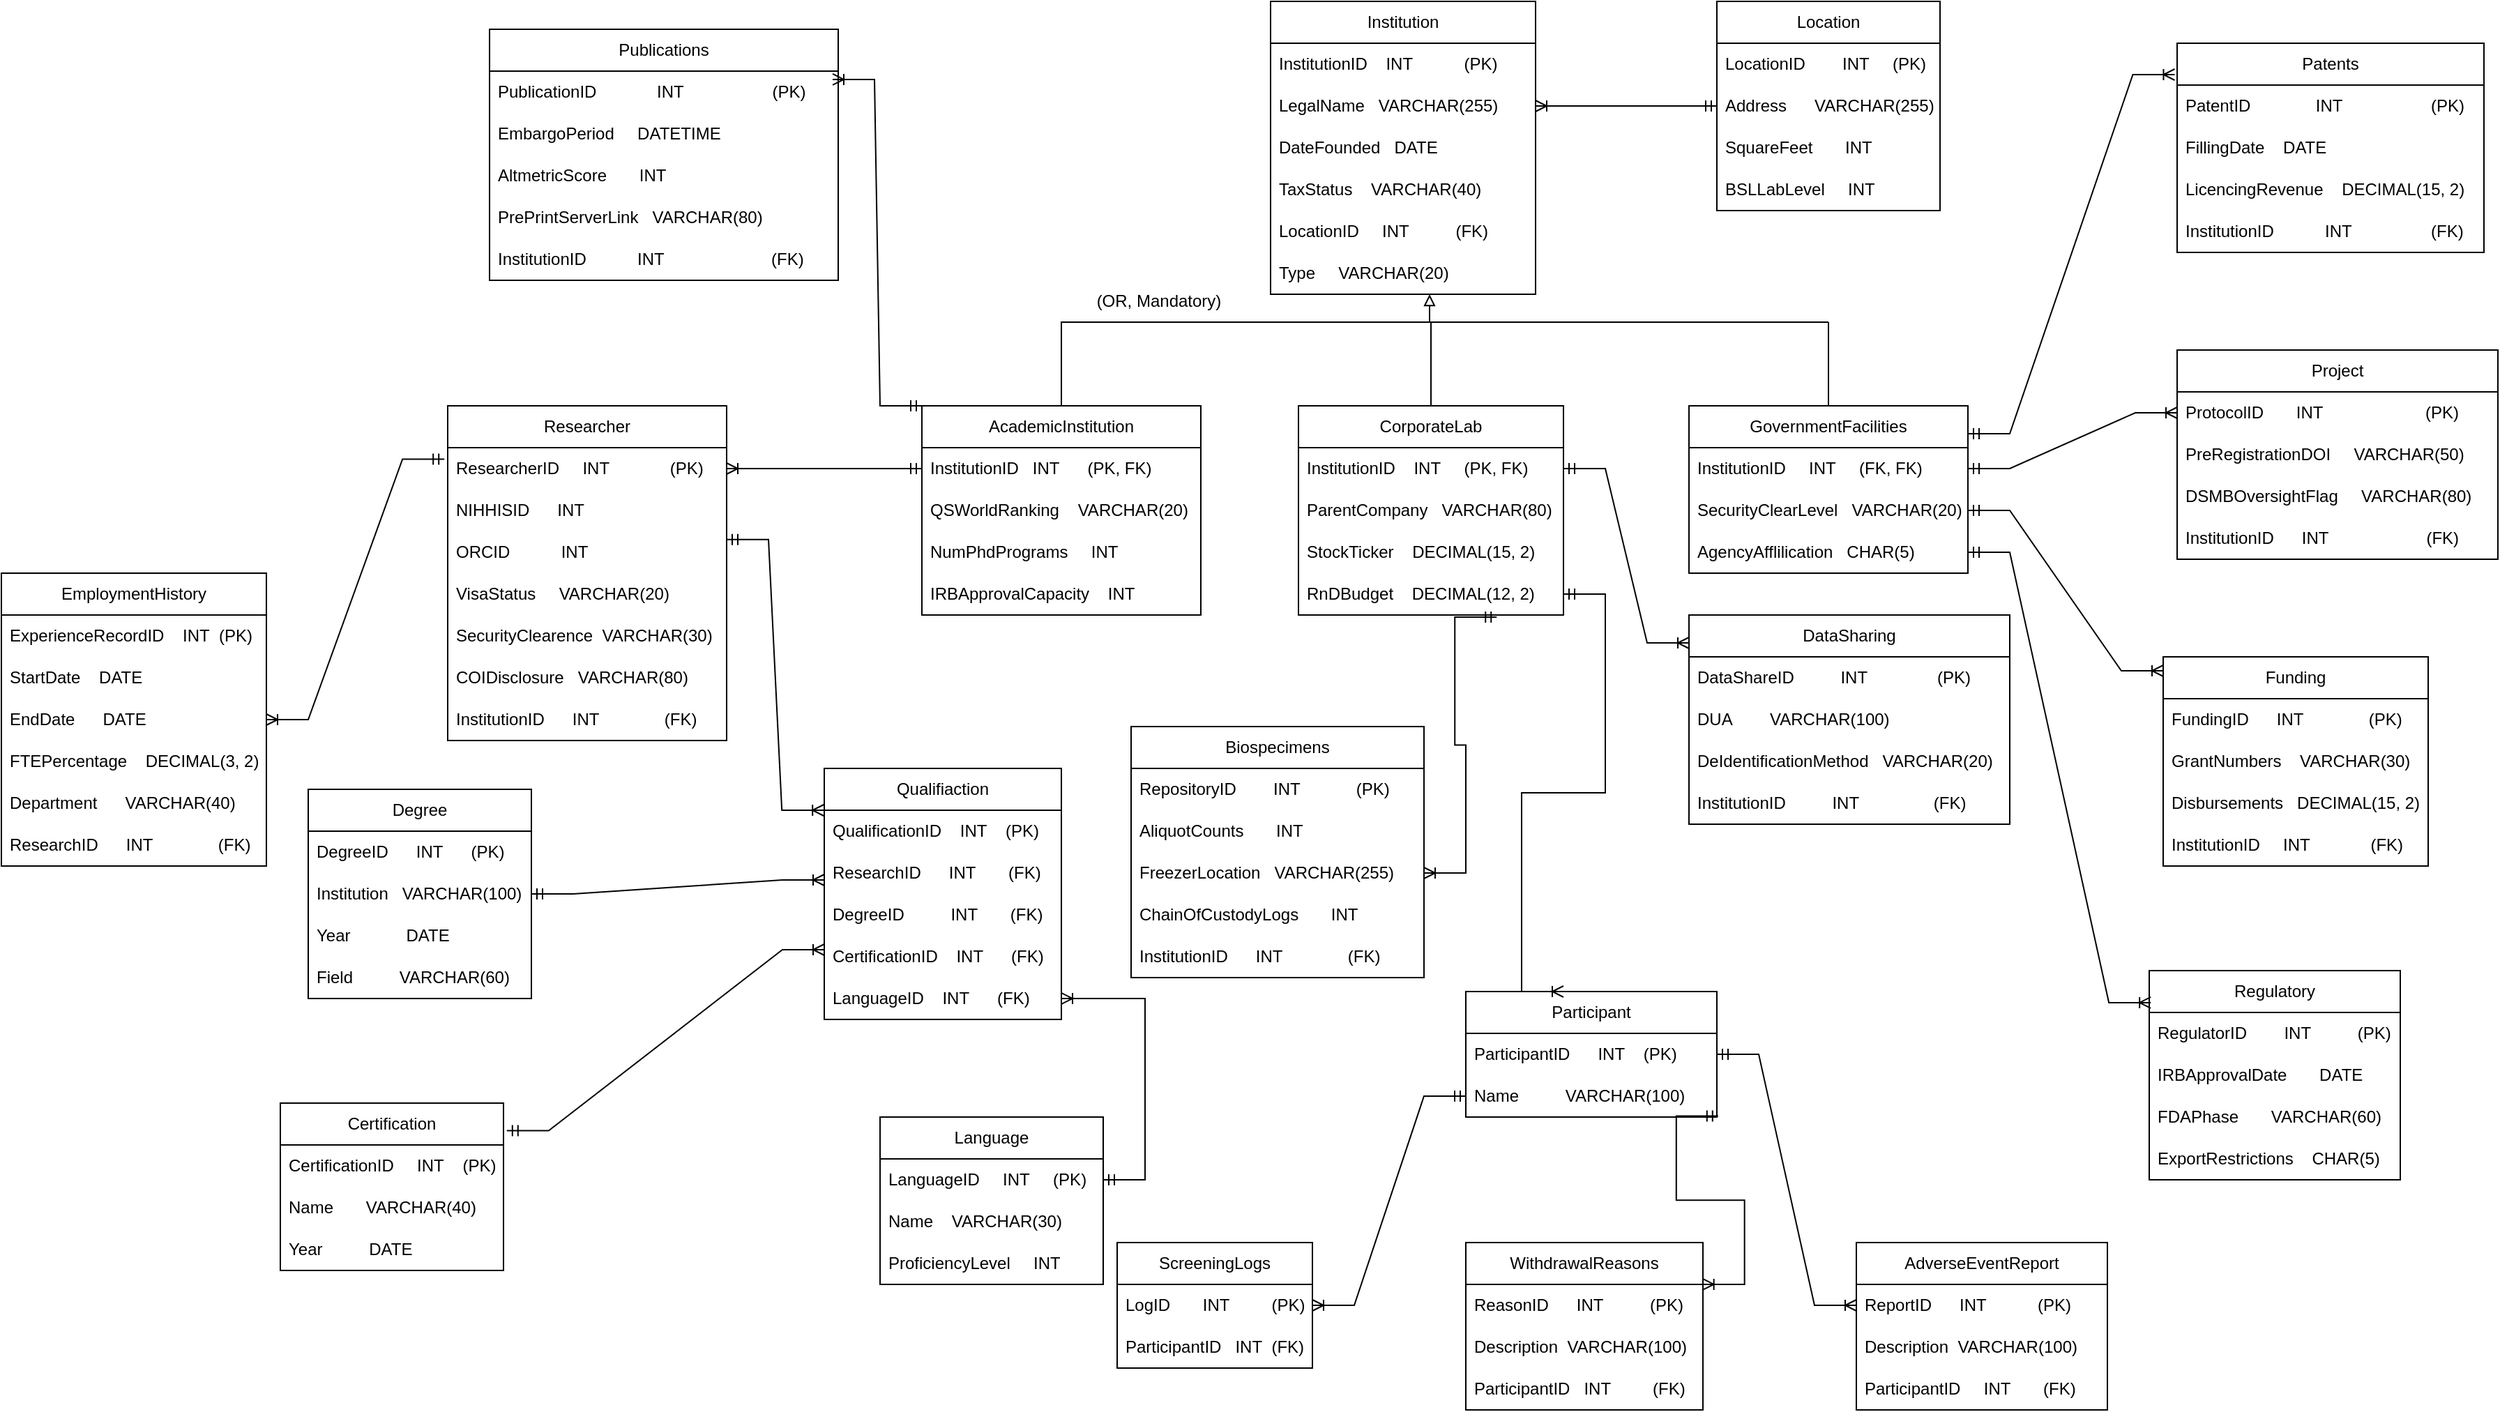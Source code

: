 <mxfile version="27.1.1">
  <diagram name="Page-1" id="7xl27Nad9fIrGrgWLKUk">
    <mxGraphModel dx="1877" dy="594" grid="1" gridSize="10" guides="1" tooltips="1" connect="1" arrows="1" fold="1" page="1" pageScale="1" pageWidth="827" pageHeight="1169" math="0" shadow="0">
      <root>
        <mxCell id="0" />
        <mxCell id="1" parent="0" />
        <mxCell id="OEnr5w2i3k33_0JYLc7J-1" value="Institution" style="swimlane;fontStyle=0;childLayout=stackLayout;horizontal=1;startSize=30;horizontalStack=0;resizeParent=1;resizeParentMax=0;resizeLast=0;collapsible=1;marginBottom=0;whiteSpace=wrap;html=1;" vertex="1" parent="1">
          <mxGeometry x="260" width="190" height="210" as="geometry" />
        </mxCell>
        <mxCell id="OEnr5w2i3k33_0JYLc7J-2" value="InstitutionID&amp;nbsp; &amp;nbsp; INT&amp;nbsp; &amp;nbsp; &amp;nbsp; &amp;nbsp; &amp;nbsp; &amp;nbsp;(PK)" style="text;strokeColor=none;fillColor=none;align=left;verticalAlign=middle;spacingLeft=4;spacingRight=4;overflow=hidden;points=[[0,0.5],[1,0.5]];portConstraint=eastwest;rotatable=0;whiteSpace=wrap;html=1;" vertex="1" parent="OEnr5w2i3k33_0JYLc7J-1">
          <mxGeometry y="30" width="190" height="30" as="geometry" />
        </mxCell>
        <mxCell id="OEnr5w2i3k33_0JYLc7J-3" value="LegalName&amp;nbsp; &amp;nbsp;VARCHAR(255)" style="text;strokeColor=none;fillColor=none;align=left;verticalAlign=middle;spacingLeft=4;spacingRight=4;overflow=hidden;points=[[0,0.5],[1,0.5]];portConstraint=eastwest;rotatable=0;whiteSpace=wrap;html=1;" vertex="1" parent="OEnr5w2i3k33_0JYLc7J-1">
          <mxGeometry y="60" width="190" height="30" as="geometry" />
        </mxCell>
        <mxCell id="OEnr5w2i3k33_0JYLc7J-4" value="DateFounded&amp;nbsp; &amp;nbsp;DATE" style="text;strokeColor=none;fillColor=none;align=left;verticalAlign=middle;spacingLeft=4;spacingRight=4;overflow=hidden;points=[[0,0.5],[1,0.5]];portConstraint=eastwest;rotatable=0;whiteSpace=wrap;html=1;" vertex="1" parent="OEnr5w2i3k33_0JYLc7J-1">
          <mxGeometry y="90" width="190" height="30" as="geometry" />
        </mxCell>
        <mxCell id="OEnr5w2i3k33_0JYLc7J-5" value="TaxStatus&amp;nbsp; &amp;nbsp; VARCHAR(40)" style="text;strokeColor=none;fillColor=none;align=left;verticalAlign=middle;spacingLeft=4;spacingRight=4;overflow=hidden;points=[[0,0.5],[1,0.5]];portConstraint=eastwest;rotatable=0;whiteSpace=wrap;html=1;" vertex="1" parent="OEnr5w2i3k33_0JYLc7J-1">
          <mxGeometry y="120" width="190" height="30" as="geometry" />
        </mxCell>
        <mxCell id="OEnr5w2i3k33_0JYLc7J-31" value="LocationID&amp;nbsp; &amp;nbsp; &amp;nbsp;INT&amp;nbsp; &amp;nbsp; &amp;nbsp; &amp;nbsp; &amp;nbsp; (FK)" style="text;strokeColor=none;fillColor=none;align=left;verticalAlign=middle;spacingLeft=4;spacingRight=4;overflow=hidden;points=[[0,0.5],[1,0.5]];portConstraint=eastwest;rotatable=0;whiteSpace=wrap;html=1;" vertex="1" parent="OEnr5w2i3k33_0JYLc7J-1">
          <mxGeometry y="150" width="190" height="30" as="geometry" />
        </mxCell>
        <mxCell id="OEnr5w2i3k33_0JYLc7J-151" value="Type&amp;nbsp; &amp;nbsp; &amp;nbsp;VARCHAR(20)" style="text;strokeColor=none;fillColor=none;align=left;verticalAlign=middle;spacingLeft=4;spacingRight=4;overflow=hidden;points=[[0,0.5],[1,0.5]];portConstraint=eastwest;rotatable=0;whiteSpace=wrap;html=1;" vertex="1" parent="OEnr5w2i3k33_0JYLc7J-1">
          <mxGeometry y="180" width="190" height="30" as="geometry" />
        </mxCell>
        <mxCell id="OEnr5w2i3k33_0JYLc7J-6" value="AcademicInstitution" style="swimlane;fontStyle=0;childLayout=stackLayout;horizontal=1;startSize=30;horizontalStack=0;resizeParent=1;resizeParentMax=0;resizeLast=0;collapsible=1;marginBottom=0;whiteSpace=wrap;html=1;" vertex="1" parent="1">
          <mxGeometry x="10" y="290" width="200" height="150" as="geometry" />
        </mxCell>
        <mxCell id="OEnr5w2i3k33_0JYLc7J-7" value="InstitutionID&amp;nbsp; &amp;nbsp;INT&amp;nbsp; &amp;nbsp; &amp;nbsp; (PK, FK)" style="text;strokeColor=none;fillColor=none;align=left;verticalAlign=middle;spacingLeft=4;spacingRight=4;overflow=hidden;points=[[0,0.5],[1,0.5]];portConstraint=eastwest;rotatable=0;whiteSpace=wrap;html=1;" vertex="1" parent="OEnr5w2i3k33_0JYLc7J-6">
          <mxGeometry y="30" width="200" height="30" as="geometry" />
        </mxCell>
        <mxCell id="OEnr5w2i3k33_0JYLc7J-8" value="QSWorldRanking&amp;nbsp; &amp;nbsp; VARCHAR(20)" style="text;strokeColor=none;fillColor=none;align=left;verticalAlign=middle;spacingLeft=4;spacingRight=4;overflow=hidden;points=[[0,0.5],[1,0.5]];portConstraint=eastwest;rotatable=0;whiteSpace=wrap;html=1;" vertex="1" parent="OEnr5w2i3k33_0JYLc7J-6">
          <mxGeometry y="60" width="200" height="30" as="geometry" />
        </mxCell>
        <mxCell id="OEnr5w2i3k33_0JYLc7J-9" value="NumPhdPrograms&amp;nbsp; &amp;nbsp; &amp;nbsp;INT" style="text;strokeColor=none;fillColor=none;align=left;verticalAlign=middle;spacingLeft=4;spacingRight=4;overflow=hidden;points=[[0,0.5],[1,0.5]];portConstraint=eastwest;rotatable=0;whiteSpace=wrap;html=1;" vertex="1" parent="OEnr5w2i3k33_0JYLc7J-6">
          <mxGeometry y="90" width="200" height="30" as="geometry" />
        </mxCell>
        <mxCell id="OEnr5w2i3k33_0JYLc7J-10" value="IRBApprovalCapacity&amp;nbsp; &amp;nbsp; INT" style="text;strokeColor=none;fillColor=none;align=left;verticalAlign=middle;spacingLeft=4;spacingRight=4;overflow=hidden;points=[[0,0.5],[1,0.5]];portConstraint=eastwest;rotatable=0;whiteSpace=wrap;html=1;" vertex="1" parent="OEnr5w2i3k33_0JYLc7J-6">
          <mxGeometry y="120" width="200" height="30" as="geometry" />
        </mxCell>
        <mxCell id="OEnr5w2i3k33_0JYLc7J-12" value="CorporateLab" style="swimlane;fontStyle=0;childLayout=stackLayout;horizontal=1;startSize=30;horizontalStack=0;resizeParent=1;resizeParentMax=0;resizeLast=0;collapsible=1;marginBottom=0;whiteSpace=wrap;html=1;" vertex="1" parent="1">
          <mxGeometry x="280" y="290" width="190" height="150" as="geometry" />
        </mxCell>
        <mxCell id="OEnr5w2i3k33_0JYLc7J-13" value="InstitutionID&amp;nbsp; &amp;nbsp; INT&amp;nbsp; &amp;nbsp; &amp;nbsp;(PK, FK)" style="text;strokeColor=none;fillColor=none;align=left;verticalAlign=middle;spacingLeft=4;spacingRight=4;overflow=hidden;points=[[0,0.5],[1,0.5]];portConstraint=eastwest;rotatable=0;whiteSpace=wrap;html=1;" vertex="1" parent="OEnr5w2i3k33_0JYLc7J-12">
          <mxGeometry y="30" width="190" height="30" as="geometry" />
        </mxCell>
        <mxCell id="OEnr5w2i3k33_0JYLc7J-14" value="ParentCompany&amp;nbsp; &amp;nbsp;VARCHAR(80)" style="text;strokeColor=none;fillColor=none;align=left;verticalAlign=middle;spacingLeft=4;spacingRight=4;overflow=hidden;points=[[0,0.5],[1,0.5]];portConstraint=eastwest;rotatable=0;whiteSpace=wrap;html=1;" vertex="1" parent="OEnr5w2i3k33_0JYLc7J-12">
          <mxGeometry y="60" width="190" height="30" as="geometry" />
        </mxCell>
        <mxCell id="OEnr5w2i3k33_0JYLc7J-15" value="StockTicker&amp;nbsp; &amp;nbsp; DECIMAL(15, 2)" style="text;strokeColor=none;fillColor=none;align=left;verticalAlign=middle;spacingLeft=4;spacingRight=4;overflow=hidden;points=[[0,0.5],[1,0.5]];portConstraint=eastwest;rotatable=0;whiteSpace=wrap;html=1;" vertex="1" parent="OEnr5w2i3k33_0JYLc7J-12">
          <mxGeometry y="90" width="190" height="30" as="geometry" />
        </mxCell>
        <mxCell id="OEnr5w2i3k33_0JYLc7J-16" value="RnDBudget&amp;nbsp; &amp;nbsp; DECIMAL(12, 2)" style="text;strokeColor=none;fillColor=none;align=left;verticalAlign=middle;spacingLeft=4;spacingRight=4;overflow=hidden;points=[[0,0.5],[1,0.5]];portConstraint=eastwest;rotatable=0;whiteSpace=wrap;html=1;" vertex="1" parent="OEnr5w2i3k33_0JYLc7J-12">
          <mxGeometry y="120" width="190" height="30" as="geometry" />
        </mxCell>
        <mxCell id="OEnr5w2i3k33_0JYLc7J-17" value="GovernmentFacilities" style="swimlane;fontStyle=0;childLayout=stackLayout;horizontal=1;startSize=30;horizontalStack=0;resizeParent=1;resizeParentMax=0;resizeLast=0;collapsible=1;marginBottom=0;whiteSpace=wrap;html=1;" vertex="1" parent="1">
          <mxGeometry x="560" y="290" width="200" height="120" as="geometry" />
        </mxCell>
        <mxCell id="OEnr5w2i3k33_0JYLc7J-18" value="InstitutionID&amp;nbsp; &amp;nbsp; &amp;nbsp;INT&amp;nbsp; &amp;nbsp; &amp;nbsp;(FK, FK)" style="text;strokeColor=none;fillColor=none;align=left;verticalAlign=middle;spacingLeft=4;spacingRight=4;overflow=hidden;points=[[0,0.5],[1,0.5]];portConstraint=eastwest;rotatable=0;whiteSpace=wrap;html=1;" vertex="1" parent="OEnr5w2i3k33_0JYLc7J-17">
          <mxGeometry y="30" width="200" height="30" as="geometry" />
        </mxCell>
        <mxCell id="OEnr5w2i3k33_0JYLc7J-19" value="SecurityClearLevel&amp;nbsp; &amp;nbsp;VARCHAR(20)" style="text;strokeColor=none;fillColor=none;align=left;verticalAlign=middle;spacingLeft=4;spacingRight=4;overflow=hidden;points=[[0,0.5],[1,0.5]];portConstraint=eastwest;rotatable=0;whiteSpace=wrap;html=1;" vertex="1" parent="OEnr5w2i3k33_0JYLc7J-17">
          <mxGeometry y="60" width="200" height="30" as="geometry" />
        </mxCell>
        <mxCell id="OEnr5w2i3k33_0JYLc7J-20" value="AgencyAfflilication&amp;nbsp; &amp;nbsp;CHAR(5)" style="text;strokeColor=none;fillColor=none;align=left;verticalAlign=middle;spacingLeft=4;spacingRight=4;overflow=hidden;points=[[0,0.5],[1,0.5]];portConstraint=eastwest;rotatable=0;whiteSpace=wrap;html=1;" vertex="1" parent="OEnr5w2i3k33_0JYLc7J-17">
          <mxGeometry y="90" width="200" height="30" as="geometry" />
        </mxCell>
        <mxCell id="OEnr5w2i3k33_0JYLc7J-21" value="" style="endArrow=none;html=1;rounded=0;" edge="1" parent="1">
          <mxGeometry width="50" height="50" relative="1" as="geometry">
            <mxPoint x="110" y="230" as="sourcePoint" />
            <mxPoint x="660" y="230" as="targetPoint" />
          </mxGeometry>
        </mxCell>
        <mxCell id="OEnr5w2i3k33_0JYLc7J-22" value="" style="endArrow=none;html=1;rounded=0;entryX=0.5;entryY=0;entryDx=0;entryDy=0;" edge="1" parent="1" target="OEnr5w2i3k33_0JYLc7J-17">
          <mxGeometry width="50" height="50" relative="1" as="geometry">
            <mxPoint x="660" y="230" as="sourcePoint" />
            <mxPoint x="670" y="60" as="targetPoint" />
          </mxGeometry>
        </mxCell>
        <mxCell id="OEnr5w2i3k33_0JYLc7J-23" value="" style="endArrow=none;html=1;rounded=0;exitX=0.5;exitY=0;exitDx=0;exitDy=0;" edge="1" parent="1" source="OEnr5w2i3k33_0JYLc7J-12">
          <mxGeometry width="50" height="50" relative="1" as="geometry">
            <mxPoint x="370" y="240" as="sourcePoint" />
            <mxPoint x="375" y="230" as="targetPoint" />
          </mxGeometry>
        </mxCell>
        <mxCell id="OEnr5w2i3k33_0JYLc7J-24" value="" style="endArrow=none;html=1;rounded=0;exitX=0.5;exitY=0;exitDx=0;exitDy=0;" edge="1" parent="1" source="OEnr5w2i3k33_0JYLc7J-6">
          <mxGeometry width="50" height="50" relative="1" as="geometry">
            <mxPoint x="60" y="250" as="sourcePoint" />
            <mxPoint x="110" y="230" as="targetPoint" />
          </mxGeometry>
        </mxCell>
        <mxCell id="OEnr5w2i3k33_0JYLc7J-25" value="" style="endArrow=block;html=1;endFill=0;edgeStyle=elbowEdgeStyle;elbow=vertical;rounded=0;" edge="1" parent="1">
          <mxGeometry width="100" height="75" relative="1" as="geometry">
            <mxPoint x="110" y="240" as="sourcePoint" />
            <mxPoint x="374" y="210" as="targetPoint" />
            <Array as="points">
              <mxPoint x="319" y="230" />
            </Array>
          </mxGeometry>
        </mxCell>
        <mxCell id="OEnr5w2i3k33_0JYLc7J-26" value="Location" style="swimlane;fontStyle=0;childLayout=stackLayout;horizontal=1;startSize=30;horizontalStack=0;resizeParent=1;resizeParentMax=0;resizeLast=0;collapsible=1;marginBottom=0;whiteSpace=wrap;html=1;" vertex="1" parent="1">
          <mxGeometry x="580" width="160" height="150" as="geometry" />
        </mxCell>
        <mxCell id="OEnr5w2i3k33_0JYLc7J-27" value="LocationID&amp;nbsp; &amp;nbsp; &amp;nbsp; &amp;nbsp; INT&amp;nbsp; &amp;nbsp; &amp;nbsp;(PK)" style="text;strokeColor=none;fillColor=none;align=left;verticalAlign=middle;spacingLeft=4;spacingRight=4;overflow=hidden;points=[[0,0.5],[1,0.5]];portConstraint=eastwest;rotatable=0;whiteSpace=wrap;html=1;" vertex="1" parent="OEnr5w2i3k33_0JYLc7J-26">
          <mxGeometry y="30" width="160" height="30" as="geometry" />
        </mxCell>
        <mxCell id="OEnr5w2i3k33_0JYLc7J-28" value="Address&amp;nbsp; &amp;nbsp; &amp;nbsp; VARCHAR(255)" style="text;strokeColor=none;fillColor=none;align=left;verticalAlign=middle;spacingLeft=4;spacingRight=4;overflow=hidden;points=[[0,0.5],[1,0.5]];portConstraint=eastwest;rotatable=0;whiteSpace=wrap;html=1;" vertex="1" parent="OEnr5w2i3k33_0JYLc7J-26">
          <mxGeometry y="60" width="160" height="30" as="geometry" />
        </mxCell>
        <mxCell id="OEnr5w2i3k33_0JYLc7J-29" value="SquareFeet&amp;nbsp; &amp;nbsp; &amp;nbsp; &amp;nbsp;INT" style="text;strokeColor=none;fillColor=none;align=left;verticalAlign=middle;spacingLeft=4;spacingRight=4;overflow=hidden;points=[[0,0.5],[1,0.5]];portConstraint=eastwest;rotatable=0;whiteSpace=wrap;html=1;" vertex="1" parent="OEnr5w2i3k33_0JYLc7J-26">
          <mxGeometry y="90" width="160" height="30" as="geometry" />
        </mxCell>
        <mxCell id="OEnr5w2i3k33_0JYLc7J-33" value="BSLLabLevel&amp;nbsp; &amp;nbsp; &amp;nbsp;INT" style="text;strokeColor=none;fillColor=none;align=left;verticalAlign=middle;spacingLeft=4;spacingRight=4;overflow=hidden;points=[[0,0.5],[1,0.5]];portConstraint=eastwest;rotatable=0;whiteSpace=wrap;html=1;" vertex="1" parent="OEnr5w2i3k33_0JYLc7J-26">
          <mxGeometry y="120" width="160" height="30" as="geometry" />
        </mxCell>
        <mxCell id="OEnr5w2i3k33_0JYLc7J-32" value="" style="edgeStyle=entityRelationEdgeStyle;fontSize=12;html=1;endArrow=ERoneToMany;startArrow=ERmandOne;rounded=0;entryX=1;entryY=0.5;entryDx=0;entryDy=0;" edge="1" parent="1" source="OEnr5w2i3k33_0JYLc7J-28" target="OEnr5w2i3k33_0JYLc7J-3">
          <mxGeometry width="100" height="100" relative="1" as="geometry">
            <mxPoint x="490" y="240" as="sourcePoint" />
            <mxPoint x="590" y="140" as="targetPoint" />
          </mxGeometry>
        </mxCell>
        <mxCell id="OEnr5w2i3k33_0JYLc7J-34" value="(OR, Mandatory)" style="text;html=1;align=center;verticalAlign=middle;whiteSpace=wrap;rounded=0;" vertex="1" parent="1">
          <mxGeometry x="120" y="200" width="120" height="30" as="geometry" />
        </mxCell>
        <mxCell id="OEnr5w2i3k33_0JYLc7J-35" value="Researcher" style="swimlane;fontStyle=0;childLayout=stackLayout;horizontal=1;startSize=30;horizontalStack=0;resizeParent=1;resizeParentMax=0;resizeLast=0;collapsible=1;marginBottom=0;whiteSpace=wrap;html=1;" vertex="1" parent="1">
          <mxGeometry x="-330" y="290" width="200" height="240" as="geometry" />
        </mxCell>
        <mxCell id="OEnr5w2i3k33_0JYLc7J-36" value="ResearcherID&amp;nbsp; &amp;nbsp; &amp;nbsp;INT&amp;nbsp; &amp;nbsp; &amp;nbsp; &amp;nbsp; &amp;nbsp; &amp;nbsp; &amp;nbsp;(PK)" style="text;strokeColor=none;fillColor=none;align=left;verticalAlign=middle;spacingLeft=4;spacingRight=4;overflow=hidden;points=[[0,0.5],[1,0.5]];portConstraint=eastwest;rotatable=0;whiteSpace=wrap;html=1;" vertex="1" parent="OEnr5w2i3k33_0JYLc7J-35">
          <mxGeometry y="30" width="200" height="30" as="geometry" />
        </mxCell>
        <mxCell id="OEnr5w2i3k33_0JYLc7J-37" value="NIHHISID&amp;nbsp; &amp;nbsp; &amp;nbsp; INT" style="text;strokeColor=none;fillColor=none;align=left;verticalAlign=middle;spacingLeft=4;spacingRight=4;overflow=hidden;points=[[0,0.5],[1,0.5]];portConstraint=eastwest;rotatable=0;whiteSpace=wrap;html=1;" vertex="1" parent="OEnr5w2i3k33_0JYLc7J-35">
          <mxGeometry y="60" width="200" height="30" as="geometry" />
        </mxCell>
        <mxCell id="OEnr5w2i3k33_0JYLc7J-38" value="ORCID&amp;nbsp; &amp;nbsp; &amp;nbsp; &amp;nbsp; &amp;nbsp; &amp;nbsp;INT" style="text;strokeColor=none;fillColor=none;align=left;verticalAlign=middle;spacingLeft=4;spacingRight=4;overflow=hidden;points=[[0,0.5],[1,0.5]];portConstraint=eastwest;rotatable=0;whiteSpace=wrap;html=1;" vertex="1" parent="OEnr5w2i3k33_0JYLc7J-35">
          <mxGeometry y="90" width="200" height="30" as="geometry" />
        </mxCell>
        <mxCell id="OEnr5w2i3k33_0JYLc7J-39" value="VisaStatus&amp;nbsp; &amp;nbsp; &amp;nbsp;VARCHAR(20)" style="text;strokeColor=none;fillColor=none;align=left;verticalAlign=middle;spacingLeft=4;spacingRight=4;overflow=hidden;points=[[0,0.5],[1,0.5]];portConstraint=eastwest;rotatable=0;whiteSpace=wrap;html=1;" vertex="1" parent="OEnr5w2i3k33_0JYLc7J-35">
          <mxGeometry y="120" width="200" height="30" as="geometry" />
        </mxCell>
        <mxCell id="OEnr5w2i3k33_0JYLc7J-40" value="SecurityClearence&amp;nbsp; VARCHAR(30)" style="text;strokeColor=none;fillColor=none;align=left;verticalAlign=middle;spacingLeft=4;spacingRight=4;overflow=hidden;points=[[0,0.5],[1,0.5]];portConstraint=eastwest;rotatable=0;whiteSpace=wrap;html=1;" vertex="1" parent="OEnr5w2i3k33_0JYLc7J-35">
          <mxGeometry y="150" width="200" height="30" as="geometry" />
        </mxCell>
        <mxCell id="OEnr5w2i3k33_0JYLc7J-41" value="COIDisclosure&amp;nbsp; &amp;nbsp;VARCHAR(80)" style="text;strokeColor=none;fillColor=none;align=left;verticalAlign=middle;spacingLeft=4;spacingRight=4;overflow=hidden;points=[[0,0.5],[1,0.5]];portConstraint=eastwest;rotatable=0;whiteSpace=wrap;html=1;" vertex="1" parent="OEnr5w2i3k33_0JYLc7J-35">
          <mxGeometry y="180" width="200" height="30" as="geometry" />
        </mxCell>
        <mxCell id="OEnr5w2i3k33_0JYLc7J-48" value="InstitutionID&amp;nbsp; &amp;nbsp; &amp;nbsp; INT&amp;nbsp; &amp;nbsp; &amp;nbsp; &amp;nbsp; &amp;nbsp; &amp;nbsp; &amp;nbsp; (FK)" style="text;strokeColor=none;fillColor=none;align=left;verticalAlign=middle;spacingLeft=4;spacingRight=4;overflow=hidden;points=[[0,0.5],[1,0.5]];portConstraint=eastwest;rotatable=0;whiteSpace=wrap;html=1;" vertex="1" parent="OEnr5w2i3k33_0JYLc7J-35">
          <mxGeometry y="210" width="200" height="30" as="geometry" />
        </mxCell>
        <mxCell id="OEnr5w2i3k33_0JYLc7J-42" value="EmploymentHistory" style="swimlane;fontStyle=0;childLayout=stackLayout;horizontal=1;startSize=30;horizontalStack=0;resizeParent=1;resizeParentMax=0;resizeLast=0;collapsible=1;marginBottom=0;whiteSpace=wrap;html=1;" vertex="1" parent="1">
          <mxGeometry x="-650" y="410" width="190" height="210" as="geometry" />
        </mxCell>
        <mxCell id="OEnr5w2i3k33_0JYLc7J-43" value="ExperienceRecordID&amp;nbsp; &amp;nbsp; INT&amp;nbsp; (PK)" style="text;strokeColor=none;fillColor=none;align=left;verticalAlign=middle;spacingLeft=4;spacingRight=4;overflow=hidden;points=[[0,0.5],[1,0.5]];portConstraint=eastwest;rotatable=0;whiteSpace=wrap;html=1;" vertex="1" parent="OEnr5w2i3k33_0JYLc7J-42">
          <mxGeometry y="30" width="190" height="30" as="geometry" />
        </mxCell>
        <mxCell id="OEnr5w2i3k33_0JYLc7J-44" value="StartDate&amp;nbsp; &amp;nbsp; DATE" style="text;strokeColor=none;fillColor=none;align=left;verticalAlign=middle;spacingLeft=4;spacingRight=4;overflow=hidden;points=[[0,0.5],[1,0.5]];portConstraint=eastwest;rotatable=0;whiteSpace=wrap;html=1;" vertex="1" parent="OEnr5w2i3k33_0JYLc7J-42">
          <mxGeometry y="60" width="190" height="30" as="geometry" />
        </mxCell>
        <mxCell id="OEnr5w2i3k33_0JYLc7J-45" value="EndDate&amp;nbsp; &amp;nbsp; &amp;nbsp; DATE" style="text;strokeColor=none;fillColor=none;align=left;verticalAlign=middle;spacingLeft=4;spacingRight=4;overflow=hidden;points=[[0,0.5],[1,0.5]];portConstraint=eastwest;rotatable=0;whiteSpace=wrap;html=1;" vertex="1" parent="OEnr5w2i3k33_0JYLc7J-42">
          <mxGeometry y="90" width="190" height="30" as="geometry" />
        </mxCell>
        <mxCell id="OEnr5w2i3k33_0JYLc7J-47" value="FTEPercentage&amp;nbsp; &amp;nbsp; DECIMAL(3, 2)" style="text;strokeColor=none;fillColor=none;align=left;verticalAlign=middle;spacingLeft=4;spacingRight=4;overflow=hidden;points=[[0,0.5],[1,0.5]];portConstraint=eastwest;rotatable=0;whiteSpace=wrap;html=1;" vertex="1" parent="OEnr5w2i3k33_0JYLc7J-42">
          <mxGeometry y="120" width="190" height="30" as="geometry" />
        </mxCell>
        <mxCell id="OEnr5w2i3k33_0JYLc7J-49" value="Department&amp;nbsp; &amp;nbsp; &amp;nbsp; VARCHAR(40)" style="text;strokeColor=none;fillColor=none;align=left;verticalAlign=middle;spacingLeft=4;spacingRight=4;overflow=hidden;points=[[0,0.5],[1,0.5]];portConstraint=eastwest;rotatable=0;whiteSpace=wrap;html=1;" vertex="1" parent="OEnr5w2i3k33_0JYLc7J-42">
          <mxGeometry y="150" width="190" height="30" as="geometry" />
        </mxCell>
        <mxCell id="OEnr5w2i3k33_0JYLc7J-50" value="ResearchID&amp;nbsp; &amp;nbsp; &amp;nbsp; INT&amp;nbsp; &amp;nbsp; &amp;nbsp; &amp;nbsp; &amp;nbsp; &amp;nbsp; &amp;nbsp; (FK)" style="text;strokeColor=none;fillColor=none;align=left;verticalAlign=middle;spacingLeft=4;spacingRight=4;overflow=hidden;points=[[0,0.5],[1,0.5]];portConstraint=eastwest;rotatable=0;whiteSpace=wrap;html=1;" vertex="1" parent="OEnr5w2i3k33_0JYLc7J-42">
          <mxGeometry y="180" width="190" height="30" as="geometry" />
        </mxCell>
        <mxCell id="OEnr5w2i3k33_0JYLc7J-46" value="" style="edgeStyle=entityRelationEdgeStyle;fontSize=12;html=1;endArrow=ERoneToMany;startArrow=ERmandOne;rounded=0;entryX=1;entryY=0.5;entryDx=0;entryDy=0;exitX=0;exitY=0.5;exitDx=0;exitDy=0;" edge="1" parent="1" source="OEnr5w2i3k33_0JYLc7J-7" target="OEnr5w2i3k33_0JYLc7J-36">
          <mxGeometry width="100" height="100" relative="1" as="geometry">
            <mxPoint x="-130" y="560" as="sourcePoint" />
            <mxPoint x="-30" y="460" as="targetPoint" />
          </mxGeometry>
        </mxCell>
        <mxCell id="OEnr5w2i3k33_0JYLc7J-53" value="" style="edgeStyle=entityRelationEdgeStyle;fontSize=12;html=1;endArrow=ERoneToMany;startArrow=ERmandOne;rounded=0;exitX=-0.012;exitY=0.275;exitDx=0;exitDy=0;exitPerimeter=0;" edge="1" parent="1" source="OEnr5w2i3k33_0JYLc7J-36" target="OEnr5w2i3k33_0JYLc7J-42">
          <mxGeometry width="100" height="100" relative="1" as="geometry">
            <mxPoint x="-490" y="350" as="sourcePoint" />
            <mxPoint x="-510" y="530" as="targetPoint" />
            <Array as="points">
              <mxPoint x="-500" y="390" />
            </Array>
          </mxGeometry>
        </mxCell>
        <mxCell id="OEnr5w2i3k33_0JYLc7J-54" value="Qualifiaction" style="swimlane;fontStyle=0;childLayout=stackLayout;horizontal=1;startSize=30;horizontalStack=0;resizeParent=1;resizeParentMax=0;resizeLast=0;collapsible=1;marginBottom=0;whiteSpace=wrap;html=1;" vertex="1" parent="1">
          <mxGeometry x="-60" y="550" width="170" height="180" as="geometry" />
        </mxCell>
        <mxCell id="OEnr5w2i3k33_0JYLc7J-55" value="QualificationID&amp;nbsp; &amp;nbsp; INT&amp;nbsp; &amp;nbsp; (PK)" style="text;strokeColor=none;fillColor=none;align=left;verticalAlign=middle;spacingLeft=4;spacingRight=4;overflow=hidden;points=[[0,0.5],[1,0.5]];portConstraint=eastwest;rotatable=0;whiteSpace=wrap;html=1;" vertex="1" parent="OEnr5w2i3k33_0JYLc7J-54">
          <mxGeometry y="30" width="170" height="30" as="geometry" />
        </mxCell>
        <mxCell id="OEnr5w2i3k33_0JYLc7J-56" value="ResearchID&amp;nbsp; &amp;nbsp; &amp;nbsp; INT&amp;nbsp; &amp;nbsp; &amp;nbsp; &amp;nbsp;(FK)" style="text;strokeColor=none;fillColor=none;align=left;verticalAlign=middle;spacingLeft=4;spacingRight=4;overflow=hidden;points=[[0,0.5],[1,0.5]];portConstraint=eastwest;rotatable=0;whiteSpace=wrap;html=1;" vertex="1" parent="OEnr5w2i3k33_0JYLc7J-54">
          <mxGeometry y="60" width="170" height="30" as="geometry" />
        </mxCell>
        <mxCell id="OEnr5w2i3k33_0JYLc7J-57" value="DegreeID&amp;nbsp; &amp;nbsp; &amp;nbsp; &amp;nbsp; &amp;nbsp; INT&amp;nbsp; &amp;nbsp; &amp;nbsp; &amp;nbsp;(FK)" style="text;strokeColor=none;fillColor=none;align=left;verticalAlign=middle;spacingLeft=4;spacingRight=4;overflow=hidden;points=[[0,0.5],[1,0.5]];portConstraint=eastwest;rotatable=0;whiteSpace=wrap;html=1;" vertex="1" parent="OEnr5w2i3k33_0JYLc7J-54">
          <mxGeometry y="90" width="170" height="30" as="geometry" />
        </mxCell>
        <mxCell id="OEnr5w2i3k33_0JYLc7J-58" value="CertificationID&amp;nbsp; &amp;nbsp; INT&amp;nbsp; &amp;nbsp; &amp;nbsp; (FK)" style="text;strokeColor=none;fillColor=none;align=left;verticalAlign=middle;spacingLeft=4;spacingRight=4;overflow=hidden;points=[[0,0.5],[1,0.5]];portConstraint=eastwest;rotatable=0;whiteSpace=wrap;html=1;" vertex="1" parent="OEnr5w2i3k33_0JYLc7J-54">
          <mxGeometry y="120" width="170" height="30" as="geometry" />
        </mxCell>
        <mxCell id="OEnr5w2i3k33_0JYLc7J-59" value="LanguageID&amp;nbsp; &amp;nbsp; INT&amp;nbsp; &amp;nbsp; &amp;nbsp; (FK)" style="text;strokeColor=none;fillColor=none;align=left;verticalAlign=middle;spacingLeft=4;spacingRight=4;overflow=hidden;points=[[0,0.5],[1,0.5]];portConstraint=eastwest;rotatable=0;whiteSpace=wrap;html=1;" vertex="1" parent="OEnr5w2i3k33_0JYLc7J-54">
          <mxGeometry y="150" width="170" height="30" as="geometry" />
        </mxCell>
        <mxCell id="OEnr5w2i3k33_0JYLc7J-60" value="" style="edgeStyle=entityRelationEdgeStyle;fontSize=12;html=1;endArrow=ERoneToMany;startArrow=ERmandOne;rounded=0;exitX=1.002;exitY=0.195;exitDx=0;exitDy=0;exitPerimeter=0;" edge="1" parent="1">
          <mxGeometry width="100" height="100" relative="1" as="geometry">
            <mxPoint x="-130.0" y="385.85" as="sourcePoint" />
            <mxPoint x="-60.4" y="580" as="targetPoint" />
          </mxGeometry>
        </mxCell>
        <mxCell id="OEnr5w2i3k33_0JYLc7J-61" value="Degree" style="swimlane;fontStyle=0;childLayout=stackLayout;horizontal=1;startSize=30;horizontalStack=0;resizeParent=1;resizeParentMax=0;resizeLast=0;collapsible=1;marginBottom=0;whiteSpace=wrap;html=1;" vertex="1" parent="1">
          <mxGeometry x="-430" y="565" width="160" height="150" as="geometry" />
        </mxCell>
        <mxCell id="OEnr5w2i3k33_0JYLc7J-62" value="DegreeID&amp;nbsp; &amp;nbsp; &amp;nbsp; INT&amp;nbsp; &amp;nbsp; &amp;nbsp; (PK)" style="text;strokeColor=none;fillColor=none;align=left;verticalAlign=middle;spacingLeft=4;spacingRight=4;overflow=hidden;points=[[0,0.5],[1,0.5]];portConstraint=eastwest;rotatable=0;whiteSpace=wrap;html=1;" vertex="1" parent="OEnr5w2i3k33_0JYLc7J-61">
          <mxGeometry y="30" width="160" height="30" as="geometry" />
        </mxCell>
        <mxCell id="OEnr5w2i3k33_0JYLc7J-63" value="Institution&amp;nbsp; &amp;nbsp;VARCHAR(100)" style="text;strokeColor=none;fillColor=none;align=left;verticalAlign=middle;spacingLeft=4;spacingRight=4;overflow=hidden;points=[[0,0.5],[1,0.5]];portConstraint=eastwest;rotatable=0;whiteSpace=wrap;html=1;" vertex="1" parent="OEnr5w2i3k33_0JYLc7J-61">
          <mxGeometry y="60" width="160" height="30" as="geometry" />
        </mxCell>
        <mxCell id="OEnr5w2i3k33_0JYLc7J-64" value="Year&amp;nbsp; &amp;nbsp; &amp;nbsp; &amp;nbsp; &amp;nbsp; &amp;nbsp; DATE" style="text;strokeColor=none;fillColor=none;align=left;verticalAlign=middle;spacingLeft=4;spacingRight=4;overflow=hidden;points=[[0,0.5],[1,0.5]];portConstraint=eastwest;rotatable=0;whiteSpace=wrap;html=1;" vertex="1" parent="OEnr5w2i3k33_0JYLc7J-61">
          <mxGeometry y="90" width="160" height="30" as="geometry" />
        </mxCell>
        <mxCell id="OEnr5w2i3k33_0JYLc7J-65" value="Field&amp;nbsp; &amp;nbsp; &amp;nbsp; &amp;nbsp; &amp;nbsp; VARCHAR(60)" style="text;strokeColor=none;fillColor=none;align=left;verticalAlign=middle;spacingLeft=4;spacingRight=4;overflow=hidden;points=[[0,0.5],[1,0.5]];portConstraint=eastwest;rotatable=0;whiteSpace=wrap;html=1;" vertex="1" parent="OEnr5w2i3k33_0JYLc7J-61">
          <mxGeometry y="120" width="160" height="30" as="geometry" />
        </mxCell>
        <mxCell id="OEnr5w2i3k33_0JYLc7J-66" value="Certification" style="swimlane;fontStyle=0;childLayout=stackLayout;horizontal=1;startSize=30;horizontalStack=0;resizeParent=1;resizeParentMax=0;resizeLast=0;collapsible=1;marginBottom=0;whiteSpace=wrap;html=1;" vertex="1" parent="1">
          <mxGeometry x="-450" y="790" width="160" height="120" as="geometry" />
        </mxCell>
        <mxCell id="OEnr5w2i3k33_0JYLc7J-67" value="CertificationID&amp;nbsp; &amp;nbsp; &amp;nbsp;INT&amp;nbsp; &amp;nbsp; (PK)" style="text;strokeColor=none;fillColor=none;align=left;verticalAlign=middle;spacingLeft=4;spacingRight=4;overflow=hidden;points=[[0,0.5],[1,0.5]];portConstraint=eastwest;rotatable=0;whiteSpace=wrap;html=1;" vertex="1" parent="OEnr5w2i3k33_0JYLc7J-66">
          <mxGeometry y="30" width="160" height="30" as="geometry" />
        </mxCell>
        <mxCell id="OEnr5w2i3k33_0JYLc7J-68" value="Name&amp;nbsp; &amp;nbsp; &amp;nbsp; &amp;nbsp;VARCHAR(40)" style="text;strokeColor=none;fillColor=none;align=left;verticalAlign=middle;spacingLeft=4;spacingRight=4;overflow=hidden;points=[[0,0.5],[1,0.5]];portConstraint=eastwest;rotatable=0;whiteSpace=wrap;html=1;" vertex="1" parent="OEnr5w2i3k33_0JYLc7J-66">
          <mxGeometry y="60" width="160" height="30" as="geometry" />
        </mxCell>
        <mxCell id="OEnr5w2i3k33_0JYLc7J-69" value="Year&amp;nbsp; &amp;nbsp; &amp;nbsp; &amp;nbsp; &amp;nbsp; DATE" style="text;strokeColor=none;fillColor=none;align=left;verticalAlign=middle;spacingLeft=4;spacingRight=4;overflow=hidden;points=[[0,0.5],[1,0.5]];portConstraint=eastwest;rotatable=0;whiteSpace=wrap;html=1;" vertex="1" parent="OEnr5w2i3k33_0JYLc7J-66">
          <mxGeometry y="90" width="160" height="30" as="geometry" />
        </mxCell>
        <mxCell id="OEnr5w2i3k33_0JYLc7J-70" value="Language" style="swimlane;fontStyle=0;childLayout=stackLayout;horizontal=1;startSize=30;horizontalStack=0;resizeParent=1;resizeParentMax=0;resizeLast=0;collapsible=1;marginBottom=0;whiteSpace=wrap;html=1;" vertex="1" parent="1">
          <mxGeometry x="-20" y="800" width="160" height="120" as="geometry" />
        </mxCell>
        <mxCell id="OEnr5w2i3k33_0JYLc7J-71" value="LanguageID&amp;nbsp; &amp;nbsp; &amp;nbsp;INT&amp;nbsp; &amp;nbsp; &amp;nbsp;(PK)" style="text;strokeColor=none;fillColor=none;align=left;verticalAlign=middle;spacingLeft=4;spacingRight=4;overflow=hidden;points=[[0,0.5],[1,0.5]];portConstraint=eastwest;rotatable=0;whiteSpace=wrap;html=1;" vertex="1" parent="OEnr5w2i3k33_0JYLc7J-70">
          <mxGeometry y="30" width="160" height="30" as="geometry" />
        </mxCell>
        <mxCell id="OEnr5w2i3k33_0JYLc7J-72" value="Name&amp;nbsp; &amp;nbsp; VARCHAR(30)" style="text;strokeColor=none;fillColor=none;align=left;verticalAlign=middle;spacingLeft=4;spacingRight=4;overflow=hidden;points=[[0,0.5],[1,0.5]];portConstraint=eastwest;rotatable=0;whiteSpace=wrap;html=1;" vertex="1" parent="OEnr5w2i3k33_0JYLc7J-70">
          <mxGeometry y="60" width="160" height="30" as="geometry" />
        </mxCell>
        <mxCell id="OEnr5w2i3k33_0JYLc7J-73" value="ProficiencyLevel&amp;nbsp; &amp;nbsp; &amp;nbsp;INT" style="text;strokeColor=none;fillColor=none;align=left;verticalAlign=middle;spacingLeft=4;spacingRight=4;overflow=hidden;points=[[0,0.5],[1,0.5]];portConstraint=eastwest;rotatable=0;whiteSpace=wrap;html=1;" vertex="1" parent="OEnr5w2i3k33_0JYLc7J-70">
          <mxGeometry y="90" width="160" height="30" as="geometry" />
        </mxCell>
        <mxCell id="OEnr5w2i3k33_0JYLc7J-74" value="" style="edgeStyle=entityRelationEdgeStyle;fontSize=12;html=1;endArrow=ERoneToMany;startArrow=ERmandOne;rounded=0;exitX=1.015;exitY=0.165;exitDx=0;exitDy=0;exitPerimeter=0;" edge="1" parent="1" source="OEnr5w2i3k33_0JYLc7J-66">
          <mxGeometry width="100" height="100" relative="1" as="geometry">
            <mxPoint x="-130" y="810" as="sourcePoint" />
            <mxPoint x="-60" y="680" as="targetPoint" />
          </mxGeometry>
        </mxCell>
        <mxCell id="OEnr5w2i3k33_0JYLc7J-76" value="Biospecimens" style="swimlane;fontStyle=0;childLayout=stackLayout;horizontal=1;startSize=30;horizontalStack=0;resizeParent=1;resizeParentMax=0;resizeLast=0;collapsible=1;marginBottom=0;whiteSpace=wrap;html=1;" vertex="1" parent="1">
          <mxGeometry x="160" y="520" width="210" height="180" as="geometry" />
        </mxCell>
        <mxCell id="OEnr5w2i3k33_0JYLc7J-77" value="RepositoryID&amp;nbsp; &amp;nbsp; &amp;nbsp; &amp;nbsp; INT&amp;nbsp; &amp;nbsp; &amp;nbsp; &amp;nbsp; &amp;nbsp; &amp;nbsp; (PK)" style="text;strokeColor=none;fillColor=none;align=left;verticalAlign=middle;spacingLeft=4;spacingRight=4;overflow=hidden;points=[[0,0.5],[1,0.5]];portConstraint=eastwest;rotatable=0;whiteSpace=wrap;html=1;" vertex="1" parent="OEnr5w2i3k33_0JYLc7J-76">
          <mxGeometry y="30" width="210" height="30" as="geometry" />
        </mxCell>
        <mxCell id="OEnr5w2i3k33_0JYLc7J-78" value="AliquotCounts&amp;nbsp; &amp;nbsp; &amp;nbsp; &amp;nbsp;INT" style="text;strokeColor=none;fillColor=none;align=left;verticalAlign=middle;spacingLeft=4;spacingRight=4;overflow=hidden;points=[[0,0.5],[1,0.5]];portConstraint=eastwest;rotatable=0;whiteSpace=wrap;html=1;" vertex="1" parent="OEnr5w2i3k33_0JYLc7J-76">
          <mxGeometry y="60" width="210" height="30" as="geometry" />
        </mxCell>
        <mxCell id="OEnr5w2i3k33_0JYLc7J-79" value="FreezerLocation&amp;nbsp; &amp;nbsp;VARCHAR(255)" style="text;strokeColor=none;fillColor=none;align=left;verticalAlign=middle;spacingLeft=4;spacingRight=4;overflow=hidden;points=[[0,0.5],[1,0.5]];portConstraint=eastwest;rotatable=0;whiteSpace=wrap;html=1;" vertex="1" parent="OEnr5w2i3k33_0JYLc7J-76">
          <mxGeometry y="90" width="210" height="30" as="geometry" />
        </mxCell>
        <mxCell id="OEnr5w2i3k33_0JYLc7J-81" value="ChainOfCustodyLogs&amp;nbsp; &amp;nbsp; &amp;nbsp; &amp;nbsp;INT" style="text;strokeColor=none;fillColor=none;align=left;verticalAlign=middle;spacingLeft=4;spacingRight=4;overflow=hidden;points=[[0,0.5],[1,0.5]];portConstraint=eastwest;rotatable=0;whiteSpace=wrap;html=1;" vertex="1" parent="OEnr5w2i3k33_0JYLc7J-76">
          <mxGeometry y="120" width="210" height="30" as="geometry" />
        </mxCell>
        <mxCell id="OEnr5w2i3k33_0JYLc7J-80" value="InstitutionID&amp;nbsp; &amp;nbsp; &amp;nbsp; INT&amp;nbsp; &amp;nbsp; &amp;nbsp; &amp;nbsp; &amp;nbsp; &amp;nbsp; &amp;nbsp; (FK)" style="text;strokeColor=none;fillColor=none;align=left;verticalAlign=middle;spacingLeft=4;spacingRight=4;overflow=hidden;points=[[0,0.5],[1,0.5]];portConstraint=eastwest;rotatable=0;whiteSpace=wrap;html=1;" vertex="1" parent="OEnr5w2i3k33_0JYLc7J-76">
          <mxGeometry y="150" width="210" height="30" as="geometry" />
        </mxCell>
        <mxCell id="OEnr5w2i3k33_0JYLc7J-82" value="" style="edgeStyle=entityRelationEdgeStyle;fontSize=12;html=1;endArrow=ERoneToMany;startArrow=ERmandOne;rounded=0;exitX=0.748;exitY=1.051;exitDx=0;exitDy=0;exitPerimeter=0;" edge="1" parent="1" source="OEnr5w2i3k33_0JYLc7J-16" target="OEnr5w2i3k33_0JYLc7J-79">
          <mxGeometry width="100" height="100" relative="1" as="geometry">
            <mxPoint x="250" y="440" as="sourcePoint" />
            <mxPoint x="230" y="490" as="targetPoint" />
          </mxGeometry>
        </mxCell>
        <mxCell id="OEnr5w2i3k33_0JYLc7J-84" value="" style="edgeStyle=entityRelationEdgeStyle;fontSize=12;html=1;endArrow=ERoneToMany;startArrow=ERmandOne;rounded=0;" edge="1" parent="1" source="OEnr5w2i3k33_0JYLc7J-63">
          <mxGeometry width="100" height="100" relative="1" as="geometry">
            <mxPoint x="-160" y="730" as="sourcePoint" />
            <mxPoint x="-60" y="630" as="targetPoint" />
          </mxGeometry>
        </mxCell>
        <mxCell id="OEnr5w2i3k33_0JYLc7J-85" value="Participant" style="swimlane;fontStyle=0;childLayout=stackLayout;horizontal=1;startSize=30;horizontalStack=0;resizeParent=1;resizeParentMax=0;resizeLast=0;collapsible=1;marginBottom=0;whiteSpace=wrap;html=1;" vertex="1" parent="1">
          <mxGeometry x="400" y="710" width="180" height="90" as="geometry" />
        </mxCell>
        <mxCell id="OEnr5w2i3k33_0JYLc7J-86" value="ParticipantID&amp;nbsp; &amp;nbsp; &amp;nbsp; INT&amp;nbsp; &amp;nbsp; (PK)" style="text;strokeColor=none;fillColor=none;align=left;verticalAlign=middle;spacingLeft=4;spacingRight=4;overflow=hidden;points=[[0,0.5],[1,0.5]];portConstraint=eastwest;rotatable=0;whiteSpace=wrap;html=1;" vertex="1" parent="OEnr5w2i3k33_0JYLc7J-85">
          <mxGeometry y="30" width="180" height="30" as="geometry" />
        </mxCell>
        <mxCell id="OEnr5w2i3k33_0JYLc7J-87" value="Name&amp;nbsp; &amp;nbsp; &amp;nbsp; &amp;nbsp; &amp;nbsp; VARCHAR(100)" style="text;strokeColor=none;fillColor=none;align=left;verticalAlign=middle;spacingLeft=4;spacingRight=4;overflow=hidden;points=[[0,0.5],[1,0.5]];portConstraint=eastwest;rotatable=0;whiteSpace=wrap;html=1;" vertex="1" parent="OEnr5w2i3k33_0JYLc7J-85">
          <mxGeometry y="60" width="180" height="30" as="geometry" />
        </mxCell>
        <mxCell id="OEnr5w2i3k33_0JYLc7J-89" value="ScreeningLogs" style="swimlane;fontStyle=0;childLayout=stackLayout;horizontal=1;startSize=30;horizontalStack=0;resizeParent=1;resizeParentMax=0;resizeLast=0;collapsible=1;marginBottom=0;whiteSpace=wrap;html=1;" vertex="1" parent="1">
          <mxGeometry x="150" y="890" width="140" height="90" as="geometry" />
        </mxCell>
        <mxCell id="OEnr5w2i3k33_0JYLc7J-90" value="LogID&amp;nbsp; &amp;nbsp; &amp;nbsp; &amp;nbsp;INT&amp;nbsp; &amp;nbsp; &amp;nbsp; &amp;nbsp; &amp;nbsp;(PK)" style="text;strokeColor=none;fillColor=none;align=left;verticalAlign=middle;spacingLeft=4;spacingRight=4;overflow=hidden;points=[[0,0.5],[1,0.5]];portConstraint=eastwest;rotatable=0;whiteSpace=wrap;html=1;" vertex="1" parent="OEnr5w2i3k33_0JYLc7J-89">
          <mxGeometry y="30" width="140" height="30" as="geometry" />
        </mxCell>
        <mxCell id="OEnr5w2i3k33_0JYLc7J-91" value="ParticipantID&amp;nbsp; &amp;nbsp;INT&amp;nbsp; (FK)" style="text;strokeColor=none;fillColor=none;align=left;verticalAlign=middle;spacingLeft=4;spacingRight=4;overflow=hidden;points=[[0,0.5],[1,0.5]];portConstraint=eastwest;rotatable=0;whiteSpace=wrap;html=1;" vertex="1" parent="OEnr5w2i3k33_0JYLc7J-89">
          <mxGeometry y="60" width="140" height="30" as="geometry" />
        </mxCell>
        <mxCell id="OEnr5w2i3k33_0JYLc7J-93" value="Publications" style="swimlane;fontStyle=0;childLayout=stackLayout;horizontal=1;startSize=30;horizontalStack=0;resizeParent=1;resizeParentMax=0;resizeLast=0;collapsible=1;marginBottom=0;whiteSpace=wrap;html=1;" vertex="1" parent="1">
          <mxGeometry x="-300" y="20" width="250" height="180" as="geometry" />
        </mxCell>
        <mxCell id="OEnr5w2i3k33_0JYLc7J-94" value="PublicationID&amp;nbsp; &amp;nbsp; &amp;nbsp; &amp;nbsp; &amp;nbsp; &amp;nbsp; &amp;nbsp;INT&amp;nbsp; &amp;nbsp; &amp;nbsp; &amp;nbsp; &amp;nbsp; &amp;nbsp; &amp;nbsp; &amp;nbsp; &amp;nbsp; &amp;nbsp;(PK)" style="text;strokeColor=none;fillColor=none;align=left;verticalAlign=middle;spacingLeft=4;spacingRight=4;overflow=hidden;points=[[0,0.5],[1,0.5]];portConstraint=eastwest;rotatable=0;whiteSpace=wrap;html=1;" vertex="1" parent="OEnr5w2i3k33_0JYLc7J-93">
          <mxGeometry y="30" width="250" height="30" as="geometry" />
        </mxCell>
        <mxCell id="OEnr5w2i3k33_0JYLc7J-95" value="EmbargoPeriod&amp;nbsp; &amp;nbsp; &amp;nbsp;DATETIME" style="text;strokeColor=none;fillColor=none;align=left;verticalAlign=middle;spacingLeft=4;spacingRight=4;overflow=hidden;points=[[0,0.5],[1,0.5]];portConstraint=eastwest;rotatable=0;whiteSpace=wrap;html=1;" vertex="1" parent="OEnr5w2i3k33_0JYLc7J-93">
          <mxGeometry y="60" width="250" height="30" as="geometry" />
        </mxCell>
        <mxCell id="OEnr5w2i3k33_0JYLc7J-96" value="AltmetricScore&amp;nbsp; &amp;nbsp; &amp;nbsp; &amp;nbsp;INT" style="text;strokeColor=none;fillColor=none;align=left;verticalAlign=middle;spacingLeft=4;spacingRight=4;overflow=hidden;points=[[0,0.5],[1,0.5]];portConstraint=eastwest;rotatable=0;whiteSpace=wrap;html=1;" vertex="1" parent="OEnr5w2i3k33_0JYLc7J-93">
          <mxGeometry y="90" width="250" height="30" as="geometry" />
        </mxCell>
        <mxCell id="OEnr5w2i3k33_0JYLc7J-154" value="PrePrintServerLink&amp;nbsp; &amp;nbsp;VARCHAR(80)" style="text;strokeColor=none;fillColor=none;align=left;verticalAlign=middle;spacingLeft=4;spacingRight=4;overflow=hidden;points=[[0,0.5],[1,0.5]];portConstraint=eastwest;rotatable=0;whiteSpace=wrap;html=1;" vertex="1" parent="OEnr5w2i3k33_0JYLc7J-93">
          <mxGeometry y="120" width="250" height="30" as="geometry" />
        </mxCell>
        <mxCell id="OEnr5w2i3k33_0JYLc7J-155" value="InstitutionID&amp;nbsp; &amp;nbsp; &amp;nbsp; &amp;nbsp; &amp;nbsp; &amp;nbsp;INT&amp;nbsp; &amp;nbsp; &amp;nbsp; &amp;nbsp; &amp;nbsp; &amp;nbsp; &amp;nbsp; &amp;nbsp; &amp;nbsp; &amp;nbsp; &amp;nbsp; &amp;nbsp;(FK)" style="text;strokeColor=none;fillColor=none;align=left;verticalAlign=middle;spacingLeft=4;spacingRight=4;overflow=hidden;points=[[0,0.5],[1,0.5]];portConstraint=eastwest;rotatable=0;whiteSpace=wrap;html=1;" vertex="1" parent="OEnr5w2i3k33_0JYLc7J-93">
          <mxGeometry y="150" width="250" height="30" as="geometry" />
        </mxCell>
        <mxCell id="OEnr5w2i3k33_0JYLc7J-97" value="DataSharing" style="swimlane;fontStyle=0;childLayout=stackLayout;horizontal=1;startSize=30;horizontalStack=0;resizeParent=1;resizeParentMax=0;resizeLast=0;collapsible=1;marginBottom=0;whiteSpace=wrap;html=1;" vertex="1" parent="1">
          <mxGeometry x="560" y="440" width="230" height="150" as="geometry" />
        </mxCell>
        <mxCell id="OEnr5w2i3k33_0JYLc7J-98" value="DataShareID&amp;nbsp; &amp;nbsp; &amp;nbsp; &amp;nbsp; &amp;nbsp; INT&amp;nbsp; &amp;nbsp; &amp;nbsp; &amp;nbsp; &amp;nbsp; &amp;nbsp; &amp;nbsp; &amp;nbsp;(PK)" style="text;strokeColor=none;fillColor=none;align=left;verticalAlign=middle;spacingLeft=4;spacingRight=4;overflow=hidden;points=[[0,0.5],[1,0.5]];portConstraint=eastwest;rotatable=0;whiteSpace=wrap;html=1;" vertex="1" parent="OEnr5w2i3k33_0JYLc7J-97">
          <mxGeometry y="30" width="230" height="30" as="geometry" />
        </mxCell>
        <mxCell id="OEnr5w2i3k33_0JYLc7J-99" value="DUA&amp;nbsp; &amp;nbsp; &amp;nbsp; &amp;nbsp; VARCHAR(100)" style="text;strokeColor=none;fillColor=none;align=left;verticalAlign=middle;spacingLeft=4;spacingRight=4;overflow=hidden;points=[[0,0.5],[1,0.5]];portConstraint=eastwest;rotatable=0;whiteSpace=wrap;html=1;" vertex="1" parent="OEnr5w2i3k33_0JYLc7J-97">
          <mxGeometry y="60" width="230" height="30" as="geometry" />
        </mxCell>
        <mxCell id="OEnr5w2i3k33_0JYLc7J-100" value="DeIdentificationMethod&amp;nbsp; &amp;nbsp;VARCHAR(20)" style="text;strokeColor=none;fillColor=none;align=left;verticalAlign=middle;spacingLeft=4;spacingRight=4;overflow=hidden;points=[[0,0.5],[1,0.5]];portConstraint=eastwest;rotatable=0;whiteSpace=wrap;html=1;" vertex="1" parent="OEnr5w2i3k33_0JYLc7J-97">
          <mxGeometry y="90" width="230" height="30" as="geometry" />
        </mxCell>
        <mxCell id="OEnr5w2i3k33_0JYLc7J-156" value="InstitutionID&amp;nbsp; &amp;nbsp; &amp;nbsp; &amp;nbsp; &amp;nbsp; INT&amp;nbsp; &amp;nbsp; &amp;nbsp; &amp;nbsp; &amp;nbsp; &amp;nbsp; &amp;nbsp; &amp;nbsp; (FK)" style="text;strokeColor=none;fillColor=none;align=left;verticalAlign=middle;spacingLeft=4;spacingRight=4;overflow=hidden;points=[[0,0.5],[1,0.5]];portConstraint=eastwest;rotatable=0;whiteSpace=wrap;html=1;" vertex="1" parent="OEnr5w2i3k33_0JYLc7J-97">
          <mxGeometry y="120" width="230" height="30" as="geometry" />
        </mxCell>
        <mxCell id="OEnr5w2i3k33_0JYLc7J-101" value="WithdrawalReasons" style="swimlane;fontStyle=0;childLayout=stackLayout;horizontal=1;startSize=30;horizontalStack=0;resizeParent=1;resizeParentMax=0;resizeLast=0;collapsible=1;marginBottom=0;whiteSpace=wrap;html=1;" vertex="1" parent="1">
          <mxGeometry x="400" y="890" width="170" height="120" as="geometry" />
        </mxCell>
        <mxCell id="OEnr5w2i3k33_0JYLc7J-102" value="ReasonID&amp;nbsp; &amp;nbsp; &amp;nbsp; INT&amp;nbsp; &amp;nbsp; &amp;nbsp; &amp;nbsp; &amp;nbsp; (PK)" style="text;strokeColor=none;fillColor=none;align=left;verticalAlign=middle;spacingLeft=4;spacingRight=4;overflow=hidden;points=[[0,0.5],[1,0.5]];portConstraint=eastwest;rotatable=0;whiteSpace=wrap;html=1;" vertex="1" parent="OEnr5w2i3k33_0JYLc7J-101">
          <mxGeometry y="30" width="170" height="30" as="geometry" />
        </mxCell>
        <mxCell id="OEnr5w2i3k33_0JYLc7J-103" value="Description&amp;nbsp; VARCHAR(100)" style="text;strokeColor=none;fillColor=none;align=left;verticalAlign=middle;spacingLeft=4;spacingRight=4;overflow=hidden;points=[[0,0.5],[1,0.5]];portConstraint=eastwest;rotatable=0;whiteSpace=wrap;html=1;" vertex="1" parent="OEnr5w2i3k33_0JYLc7J-101">
          <mxGeometry y="60" width="170" height="30" as="geometry" />
        </mxCell>
        <mxCell id="OEnr5w2i3k33_0JYLc7J-114" value="ParticipantID&amp;nbsp; &amp;nbsp;INT&amp;nbsp; &amp;nbsp; &amp;nbsp; &amp;nbsp; &amp;nbsp;(FK)" style="text;strokeColor=none;fillColor=none;align=left;verticalAlign=middle;spacingLeft=4;spacingRight=4;overflow=hidden;points=[[0,0.5],[1,0.5]];portConstraint=eastwest;rotatable=0;whiteSpace=wrap;html=1;" vertex="1" parent="OEnr5w2i3k33_0JYLc7J-101">
          <mxGeometry y="90" width="170" height="30" as="geometry" />
        </mxCell>
        <mxCell id="OEnr5w2i3k33_0JYLc7J-75" value="" style="edgeStyle=entityRelationEdgeStyle;fontSize=12;html=1;endArrow=ERoneToMany;startArrow=ERmandOne;rounded=0;entryX=1;entryY=0.5;entryDx=0;entryDy=0;" edge="1" parent="1" source="OEnr5w2i3k33_0JYLc7J-71" target="OEnr5w2i3k33_0JYLc7J-59">
          <mxGeometry width="100" height="100" relative="1" as="geometry">
            <mxPoint x="140" y="800" as="sourcePoint" />
            <mxPoint x="190" y="720" as="targetPoint" />
          </mxGeometry>
        </mxCell>
        <mxCell id="OEnr5w2i3k33_0JYLc7J-110" value="AdverseEventReport" style="swimlane;fontStyle=0;childLayout=stackLayout;horizontal=1;startSize=30;horizontalStack=0;resizeParent=1;resizeParentMax=0;resizeLast=0;collapsible=1;marginBottom=0;whiteSpace=wrap;html=1;" vertex="1" parent="1">
          <mxGeometry x="680" y="890" width="180" height="120" as="geometry" />
        </mxCell>
        <mxCell id="OEnr5w2i3k33_0JYLc7J-111" value="ReportID&amp;nbsp; &amp;nbsp; &amp;nbsp; INT&amp;nbsp; &amp;nbsp; &amp;nbsp; &amp;nbsp; &amp;nbsp; &amp;nbsp;(PK)" style="text;strokeColor=none;fillColor=none;align=left;verticalAlign=middle;spacingLeft=4;spacingRight=4;overflow=hidden;points=[[0,0.5],[1,0.5]];portConstraint=eastwest;rotatable=0;whiteSpace=wrap;html=1;" vertex="1" parent="OEnr5w2i3k33_0JYLc7J-110">
          <mxGeometry y="30" width="180" height="30" as="geometry" />
        </mxCell>
        <mxCell id="OEnr5w2i3k33_0JYLc7J-112" value="Description&amp;nbsp; VARCHAR(100)" style="text;strokeColor=none;fillColor=none;align=left;verticalAlign=middle;spacingLeft=4;spacingRight=4;overflow=hidden;points=[[0,0.5],[1,0.5]];portConstraint=eastwest;rotatable=0;whiteSpace=wrap;html=1;" vertex="1" parent="OEnr5w2i3k33_0JYLc7J-110">
          <mxGeometry y="60" width="180" height="30" as="geometry" />
        </mxCell>
        <mxCell id="OEnr5w2i3k33_0JYLc7J-113" value="ParticipantID&amp;nbsp; &amp;nbsp; &amp;nbsp;INT&amp;nbsp; &amp;nbsp; &amp;nbsp; &amp;nbsp;(FK)" style="text;strokeColor=none;fillColor=none;align=left;verticalAlign=middle;spacingLeft=4;spacingRight=4;overflow=hidden;points=[[0,0.5],[1,0.5]];portConstraint=eastwest;rotatable=0;whiteSpace=wrap;html=1;" vertex="1" parent="OEnr5w2i3k33_0JYLc7J-110">
          <mxGeometry y="90" width="180" height="30" as="geometry" />
        </mxCell>
        <mxCell id="OEnr5w2i3k33_0JYLc7J-116" value="" style="edgeStyle=entityRelationEdgeStyle;fontSize=12;html=1;endArrow=ERoneToMany;startArrow=ERmandOne;rounded=0;exitX=1.005;exitY=0.975;exitDx=0;exitDy=0;entryX=0.999;entryY=-0.002;entryDx=0;entryDy=0;entryPerimeter=0;exitPerimeter=0;" edge="1" parent="1" source="OEnr5w2i3k33_0JYLc7J-87" target="OEnr5w2i3k33_0JYLc7J-102">
          <mxGeometry width="100" height="100" relative="1" as="geometry">
            <mxPoint x="380" y="980" as="sourcePoint" />
            <mxPoint x="480" y="880" as="targetPoint" />
          </mxGeometry>
        </mxCell>
        <mxCell id="OEnr5w2i3k33_0JYLc7J-118" value="" style="edgeStyle=entityRelationEdgeStyle;fontSize=12;html=1;endArrow=ERoneToMany;startArrow=ERmandOne;rounded=0;exitX=0;exitY=0.5;exitDx=0;exitDy=0;" edge="1" parent="1" source="OEnr5w2i3k33_0JYLc7J-87" target="OEnr5w2i3k33_0JYLc7J-90">
          <mxGeometry width="100" height="100" relative="1" as="geometry">
            <mxPoint x="185" y="990" as="sourcePoint" />
            <mxPoint x="285" y="890" as="targetPoint" />
          </mxGeometry>
        </mxCell>
        <mxCell id="OEnr5w2i3k33_0JYLc7J-119" value="" style="edgeStyle=entityRelationEdgeStyle;fontSize=12;html=1;endArrow=ERoneToMany;startArrow=ERmandOne;rounded=0;exitX=1;exitY=0.5;exitDx=0;exitDy=0;entryX=0;entryY=0.5;entryDx=0;entryDy=0;" edge="1" parent="1" source="OEnr5w2i3k33_0JYLc7J-86" target="OEnr5w2i3k33_0JYLc7J-111">
          <mxGeometry width="100" height="100" relative="1" as="geometry">
            <mxPoint x="600" y="1010" as="sourcePoint" />
            <mxPoint x="700" y="910" as="targetPoint" />
          </mxGeometry>
        </mxCell>
        <mxCell id="OEnr5w2i3k33_0JYLc7J-121" value="" style="edgeStyle=entityRelationEdgeStyle;fontSize=12;html=1;endArrow=ERoneToMany;startArrow=ERmandOne;rounded=0;exitX=1;exitY=0.5;exitDx=0;exitDy=0;" edge="1" parent="1" source="OEnr5w2i3k33_0JYLc7J-16">
          <mxGeometry width="100" height="100" relative="1" as="geometry">
            <mxPoint x="370" y="810" as="sourcePoint" />
            <mxPoint x="470" y="710" as="targetPoint" />
          </mxGeometry>
        </mxCell>
        <mxCell id="OEnr5w2i3k33_0JYLc7J-126" value="Patents" style="swimlane;fontStyle=0;childLayout=stackLayout;horizontal=1;startSize=30;horizontalStack=0;resizeParent=1;resizeParentMax=0;resizeLast=0;collapsible=1;marginBottom=0;whiteSpace=wrap;html=1;" vertex="1" parent="1">
          <mxGeometry x="910" y="30" width="220" height="150" as="geometry" />
        </mxCell>
        <mxCell id="OEnr5w2i3k33_0JYLc7J-127" value="PatentID&amp;nbsp; &amp;nbsp; &amp;nbsp; &amp;nbsp; &amp;nbsp; &amp;nbsp; &amp;nbsp; INT&amp;nbsp; &amp;nbsp; &amp;nbsp; &amp;nbsp; &amp;nbsp; &amp;nbsp; &amp;nbsp; &amp;nbsp; &amp;nbsp; &amp;nbsp;(PK)" style="text;strokeColor=none;fillColor=none;align=left;verticalAlign=middle;spacingLeft=4;spacingRight=4;overflow=hidden;points=[[0,0.5],[1,0.5]];portConstraint=eastwest;rotatable=0;whiteSpace=wrap;html=1;" vertex="1" parent="OEnr5w2i3k33_0JYLc7J-126">
          <mxGeometry y="30" width="220" height="30" as="geometry" />
        </mxCell>
        <mxCell id="OEnr5w2i3k33_0JYLc7J-128" value="FillingDate&amp;nbsp; &amp;nbsp; DATE" style="text;strokeColor=none;fillColor=none;align=left;verticalAlign=middle;spacingLeft=4;spacingRight=4;overflow=hidden;points=[[0,0.5],[1,0.5]];portConstraint=eastwest;rotatable=0;whiteSpace=wrap;html=1;" vertex="1" parent="OEnr5w2i3k33_0JYLc7J-126">
          <mxGeometry y="60" width="220" height="30" as="geometry" />
        </mxCell>
        <mxCell id="OEnr5w2i3k33_0JYLc7J-129" value="LicencingRevenue&amp;nbsp; &amp;nbsp; DECIMAL(15, 2)" style="text;strokeColor=none;fillColor=none;align=left;verticalAlign=middle;spacingLeft=4;spacingRight=4;overflow=hidden;points=[[0,0.5],[1,0.5]];portConstraint=eastwest;rotatable=0;whiteSpace=wrap;html=1;" vertex="1" parent="OEnr5w2i3k33_0JYLc7J-126">
          <mxGeometry y="90" width="220" height="30" as="geometry" />
        </mxCell>
        <mxCell id="OEnr5w2i3k33_0JYLc7J-153" value="InstitutionID&amp;nbsp; &amp;nbsp; &amp;nbsp; &amp;nbsp; &amp;nbsp; &amp;nbsp;INT&amp;nbsp; &amp;nbsp; &amp;nbsp; &amp;nbsp; &amp;nbsp; &amp;nbsp; &amp;nbsp; &amp;nbsp; &amp;nbsp;(FK)&amp;nbsp; &amp;nbsp;" style="text;strokeColor=none;fillColor=none;align=left;verticalAlign=middle;spacingLeft=4;spacingRight=4;overflow=hidden;points=[[0,0.5],[1,0.5]];portConstraint=eastwest;rotatable=0;whiteSpace=wrap;html=1;" vertex="1" parent="OEnr5w2i3k33_0JYLc7J-126">
          <mxGeometry y="120" width="220" height="30" as="geometry" />
        </mxCell>
        <mxCell id="OEnr5w2i3k33_0JYLc7J-130" value="" style="edgeStyle=entityRelationEdgeStyle;fontSize=12;html=1;endArrow=ERoneToMany;startArrow=ERmandOne;rounded=0;exitX=1;exitY=0.5;exitDx=0;exitDy=0;" edge="1" parent="1" source="OEnr5w2i3k33_0JYLc7J-13">
          <mxGeometry width="100" height="100" relative="1" as="geometry">
            <mxPoint x="460" y="560" as="sourcePoint" />
            <mxPoint x="560" y="460" as="targetPoint" />
          </mxGeometry>
        </mxCell>
        <mxCell id="OEnr5w2i3k33_0JYLc7J-131" value="" style="edgeStyle=entityRelationEdgeStyle;fontSize=12;html=1;endArrow=ERoneToMany;startArrow=ERmandOne;rounded=0;exitX=0;exitY=0;exitDx=0;exitDy=0;entryX=0.984;entryY=0.198;entryDx=0;entryDy=0;entryPerimeter=0;" edge="1" parent="1" source="OEnr5w2i3k33_0JYLc7J-6" target="OEnr5w2i3k33_0JYLc7J-94">
          <mxGeometry width="100" height="100" relative="1" as="geometry">
            <mxPoint x="-220" y="215" as="sourcePoint" />
            <mxPoint x="-120" y="115" as="targetPoint" />
          </mxGeometry>
        </mxCell>
        <mxCell id="OEnr5w2i3k33_0JYLc7J-132" value="" style="edgeStyle=entityRelationEdgeStyle;fontSize=12;html=1;endArrow=ERoneToMany;startArrow=ERmandOne;rounded=0;entryX=-0.008;entryY=0.15;entryDx=0;entryDy=0;entryPerimeter=0;" edge="1" parent="1" target="OEnr5w2i3k33_0JYLc7J-126">
          <mxGeometry width="100" height="100" relative="1" as="geometry">
            <mxPoint x="760" y="310" as="sourcePoint" />
            <mxPoint x="860" y="210" as="targetPoint" />
          </mxGeometry>
        </mxCell>
        <mxCell id="OEnr5w2i3k33_0JYLc7J-133" value="Project" style="swimlane;fontStyle=0;childLayout=stackLayout;horizontal=1;startSize=30;horizontalStack=0;resizeParent=1;resizeParentMax=0;resizeLast=0;collapsible=1;marginBottom=0;whiteSpace=wrap;html=1;" vertex="1" parent="1">
          <mxGeometry x="910" y="250" width="230" height="150" as="geometry" />
        </mxCell>
        <mxCell id="OEnr5w2i3k33_0JYLc7J-134" value="ProtocolID&amp;nbsp; &amp;nbsp; &amp;nbsp; &amp;nbsp;INT&amp;nbsp; &amp;nbsp; &amp;nbsp; &amp;nbsp; &amp;nbsp; &amp;nbsp; &amp;nbsp; &amp;nbsp; &amp;nbsp; &amp;nbsp; &amp;nbsp; (PK)" style="text;strokeColor=none;fillColor=none;align=left;verticalAlign=middle;spacingLeft=4;spacingRight=4;overflow=hidden;points=[[0,0.5],[1,0.5]];portConstraint=eastwest;rotatable=0;whiteSpace=wrap;html=1;" vertex="1" parent="OEnr5w2i3k33_0JYLc7J-133">
          <mxGeometry y="30" width="230" height="30" as="geometry" />
        </mxCell>
        <mxCell id="OEnr5w2i3k33_0JYLc7J-135" value="PreRegistrationDOI&amp;nbsp; &amp;nbsp; &amp;nbsp;VARCHAR(50)" style="text;strokeColor=none;fillColor=none;align=left;verticalAlign=middle;spacingLeft=4;spacingRight=4;overflow=hidden;points=[[0,0.5],[1,0.5]];portConstraint=eastwest;rotatable=0;whiteSpace=wrap;html=1;" vertex="1" parent="OEnr5w2i3k33_0JYLc7J-133">
          <mxGeometry y="60" width="230" height="30" as="geometry" />
        </mxCell>
        <mxCell id="OEnr5w2i3k33_0JYLc7J-136" value="DSMBOversightFlag&amp;nbsp; &amp;nbsp; &amp;nbsp;VARCHAR(80)" style="text;strokeColor=none;fillColor=none;align=left;verticalAlign=middle;spacingLeft=4;spacingRight=4;overflow=hidden;points=[[0,0.5],[1,0.5]];portConstraint=eastwest;rotatable=0;whiteSpace=wrap;html=1;" vertex="1" parent="OEnr5w2i3k33_0JYLc7J-133">
          <mxGeometry y="90" width="230" height="30" as="geometry" />
        </mxCell>
        <mxCell id="OEnr5w2i3k33_0JYLc7J-149" value="InstitutionID&amp;nbsp; &amp;nbsp; &amp;nbsp; INT&amp;nbsp; &amp;nbsp; &amp;nbsp; &amp;nbsp; &amp;nbsp; &amp;nbsp; &amp;nbsp; &amp;nbsp; &amp;nbsp; &amp;nbsp; &amp;nbsp;(FK)" style="text;strokeColor=none;fillColor=none;align=left;verticalAlign=middle;spacingLeft=4;spacingRight=4;overflow=hidden;points=[[0,0.5],[1,0.5]];portConstraint=eastwest;rotatable=0;whiteSpace=wrap;html=1;" vertex="1" parent="OEnr5w2i3k33_0JYLc7J-133">
          <mxGeometry y="120" width="230" height="30" as="geometry" />
        </mxCell>
        <mxCell id="OEnr5w2i3k33_0JYLc7J-137" value="Funding" style="swimlane;fontStyle=0;childLayout=stackLayout;horizontal=1;startSize=30;horizontalStack=0;resizeParent=1;resizeParentMax=0;resizeLast=0;collapsible=1;marginBottom=0;whiteSpace=wrap;html=1;" vertex="1" parent="1">
          <mxGeometry x="900" y="470" width="190" height="150" as="geometry" />
        </mxCell>
        <mxCell id="OEnr5w2i3k33_0JYLc7J-138" value="FundingID&amp;nbsp; &amp;nbsp; &amp;nbsp; INT&amp;nbsp; &amp;nbsp; &amp;nbsp; &amp;nbsp; &amp;nbsp; &amp;nbsp; &amp;nbsp; (PK)" style="text;strokeColor=none;fillColor=none;align=left;verticalAlign=middle;spacingLeft=4;spacingRight=4;overflow=hidden;points=[[0,0.5],[1,0.5]];portConstraint=eastwest;rotatable=0;whiteSpace=wrap;html=1;" vertex="1" parent="OEnr5w2i3k33_0JYLc7J-137">
          <mxGeometry y="30" width="190" height="30" as="geometry" />
        </mxCell>
        <mxCell id="OEnr5w2i3k33_0JYLc7J-139" value="GrantNumbers&amp;nbsp; &amp;nbsp; VARCHAR(30)" style="text;strokeColor=none;fillColor=none;align=left;verticalAlign=middle;spacingLeft=4;spacingRight=4;overflow=hidden;points=[[0,0.5],[1,0.5]];portConstraint=eastwest;rotatable=0;whiteSpace=wrap;html=1;" vertex="1" parent="OEnr5w2i3k33_0JYLc7J-137">
          <mxGeometry y="60" width="190" height="30" as="geometry" />
        </mxCell>
        <mxCell id="OEnr5w2i3k33_0JYLc7J-140" value="Disbursements&amp;nbsp; &amp;nbsp;DECIMAL(15, 2)" style="text;strokeColor=none;fillColor=none;align=left;verticalAlign=middle;spacingLeft=4;spacingRight=4;overflow=hidden;points=[[0,0.5],[1,0.5]];portConstraint=eastwest;rotatable=0;whiteSpace=wrap;html=1;" vertex="1" parent="OEnr5w2i3k33_0JYLc7J-137">
          <mxGeometry y="90" width="190" height="30" as="geometry" />
        </mxCell>
        <mxCell id="OEnr5w2i3k33_0JYLc7J-150" value="InstitutionID&amp;nbsp; &amp;nbsp; &amp;nbsp;INT&amp;nbsp; &amp;nbsp; &amp;nbsp; &amp;nbsp; &amp;nbsp; &amp;nbsp; &amp;nbsp;(FK)" style="text;strokeColor=none;fillColor=none;align=left;verticalAlign=middle;spacingLeft=4;spacingRight=4;overflow=hidden;points=[[0,0.5],[1,0.5]];portConstraint=eastwest;rotatable=0;whiteSpace=wrap;html=1;" vertex="1" parent="OEnr5w2i3k33_0JYLc7J-137">
          <mxGeometry y="120" width="190" height="30" as="geometry" />
        </mxCell>
        <mxCell id="OEnr5w2i3k33_0JYLc7J-141" value="" style="edgeStyle=entityRelationEdgeStyle;fontSize=12;html=1;endArrow=ERoneToMany;startArrow=ERmandOne;rounded=0;exitX=1;exitY=0.5;exitDx=0;exitDy=0;" edge="1" parent="1" source="OEnr5w2i3k33_0JYLc7J-19">
          <mxGeometry width="100" height="100" relative="1" as="geometry">
            <mxPoint x="780" y="620" as="sourcePoint" />
            <mxPoint x="900" y="480" as="targetPoint" />
            <Array as="points">
              <mxPoint x="770" y="380" />
            </Array>
          </mxGeometry>
        </mxCell>
        <mxCell id="OEnr5w2i3k33_0JYLc7J-142" value="" style="edgeStyle=entityRelationEdgeStyle;fontSize=12;html=1;endArrow=ERoneToMany;startArrow=ERmandOne;rounded=0;exitX=1;exitY=0.5;exitDx=0;exitDy=0;entryX=0;entryY=0.5;entryDx=0;entryDy=0;" edge="1" parent="1" source="OEnr5w2i3k33_0JYLc7J-18" target="OEnr5w2i3k33_0JYLc7J-134">
          <mxGeometry width="100" height="100" relative="1" as="geometry">
            <mxPoint x="780" y="440" as="sourcePoint" />
            <mxPoint x="880" y="340" as="targetPoint" />
          </mxGeometry>
        </mxCell>
        <mxCell id="OEnr5w2i3k33_0JYLc7J-143" value="Regulatory" style="swimlane;fontStyle=0;childLayout=stackLayout;horizontal=1;startSize=30;horizontalStack=0;resizeParent=1;resizeParentMax=0;resizeLast=0;collapsible=1;marginBottom=0;whiteSpace=wrap;html=1;" vertex="1" parent="1">
          <mxGeometry x="890" y="695" width="180" height="150" as="geometry" />
        </mxCell>
        <mxCell id="OEnr5w2i3k33_0JYLc7J-144" value="RegulatorID&amp;nbsp; &amp;nbsp; &amp;nbsp; &amp;nbsp; INT&amp;nbsp; &amp;nbsp; &amp;nbsp; &amp;nbsp; &amp;nbsp; (PK)" style="text;strokeColor=none;fillColor=none;align=left;verticalAlign=middle;spacingLeft=4;spacingRight=4;overflow=hidden;points=[[0,0.5],[1,0.5]];portConstraint=eastwest;rotatable=0;whiteSpace=wrap;html=1;" vertex="1" parent="OEnr5w2i3k33_0JYLc7J-143">
          <mxGeometry y="30" width="180" height="30" as="geometry" />
        </mxCell>
        <mxCell id="OEnr5w2i3k33_0JYLc7J-145" value="IRBApprovalDate&amp;nbsp; &amp;nbsp; &amp;nbsp; &amp;nbsp;DATE&amp;nbsp;" style="text;strokeColor=none;fillColor=none;align=left;verticalAlign=middle;spacingLeft=4;spacingRight=4;overflow=hidden;points=[[0,0.5],[1,0.5]];portConstraint=eastwest;rotatable=0;whiteSpace=wrap;html=1;" vertex="1" parent="OEnr5w2i3k33_0JYLc7J-143">
          <mxGeometry y="60" width="180" height="30" as="geometry" />
        </mxCell>
        <mxCell id="OEnr5w2i3k33_0JYLc7J-146" value="FDAPhase&amp;nbsp; &amp;nbsp; &amp;nbsp; &amp;nbsp;VARCHAR(60)" style="text;strokeColor=none;fillColor=none;align=left;verticalAlign=middle;spacingLeft=4;spacingRight=4;overflow=hidden;points=[[0,0.5],[1,0.5]];portConstraint=eastwest;rotatable=0;whiteSpace=wrap;html=1;" vertex="1" parent="OEnr5w2i3k33_0JYLc7J-143">
          <mxGeometry y="90" width="180" height="30" as="geometry" />
        </mxCell>
        <mxCell id="OEnr5w2i3k33_0JYLc7J-152" value="ExportRestrictions&amp;nbsp; &amp;nbsp; CHAR(5)" style="text;strokeColor=none;fillColor=none;align=left;verticalAlign=middle;spacingLeft=4;spacingRight=4;overflow=hidden;points=[[0,0.5],[1,0.5]];portConstraint=eastwest;rotatable=0;whiteSpace=wrap;html=1;" vertex="1" parent="OEnr5w2i3k33_0JYLc7J-143">
          <mxGeometry y="120" width="180" height="30" as="geometry" />
        </mxCell>
        <mxCell id="OEnr5w2i3k33_0JYLc7J-147" value="" style="edgeStyle=entityRelationEdgeStyle;fontSize=12;html=1;endArrow=ERoneToMany;startArrow=ERmandOne;rounded=0;exitX=1;exitY=0.5;exitDx=0;exitDy=0;entryX=0.006;entryY=0.153;entryDx=0;entryDy=0;entryPerimeter=0;" edge="1" parent="1" source="OEnr5w2i3k33_0JYLc7J-20" target="OEnr5w2i3k33_0JYLc7J-143">
          <mxGeometry width="100" height="100" relative="1" as="geometry">
            <mxPoint x="750" y="413" as="sourcePoint" />
            <mxPoint x="880" y="710" as="targetPoint" />
          </mxGeometry>
        </mxCell>
      </root>
    </mxGraphModel>
  </diagram>
</mxfile>
